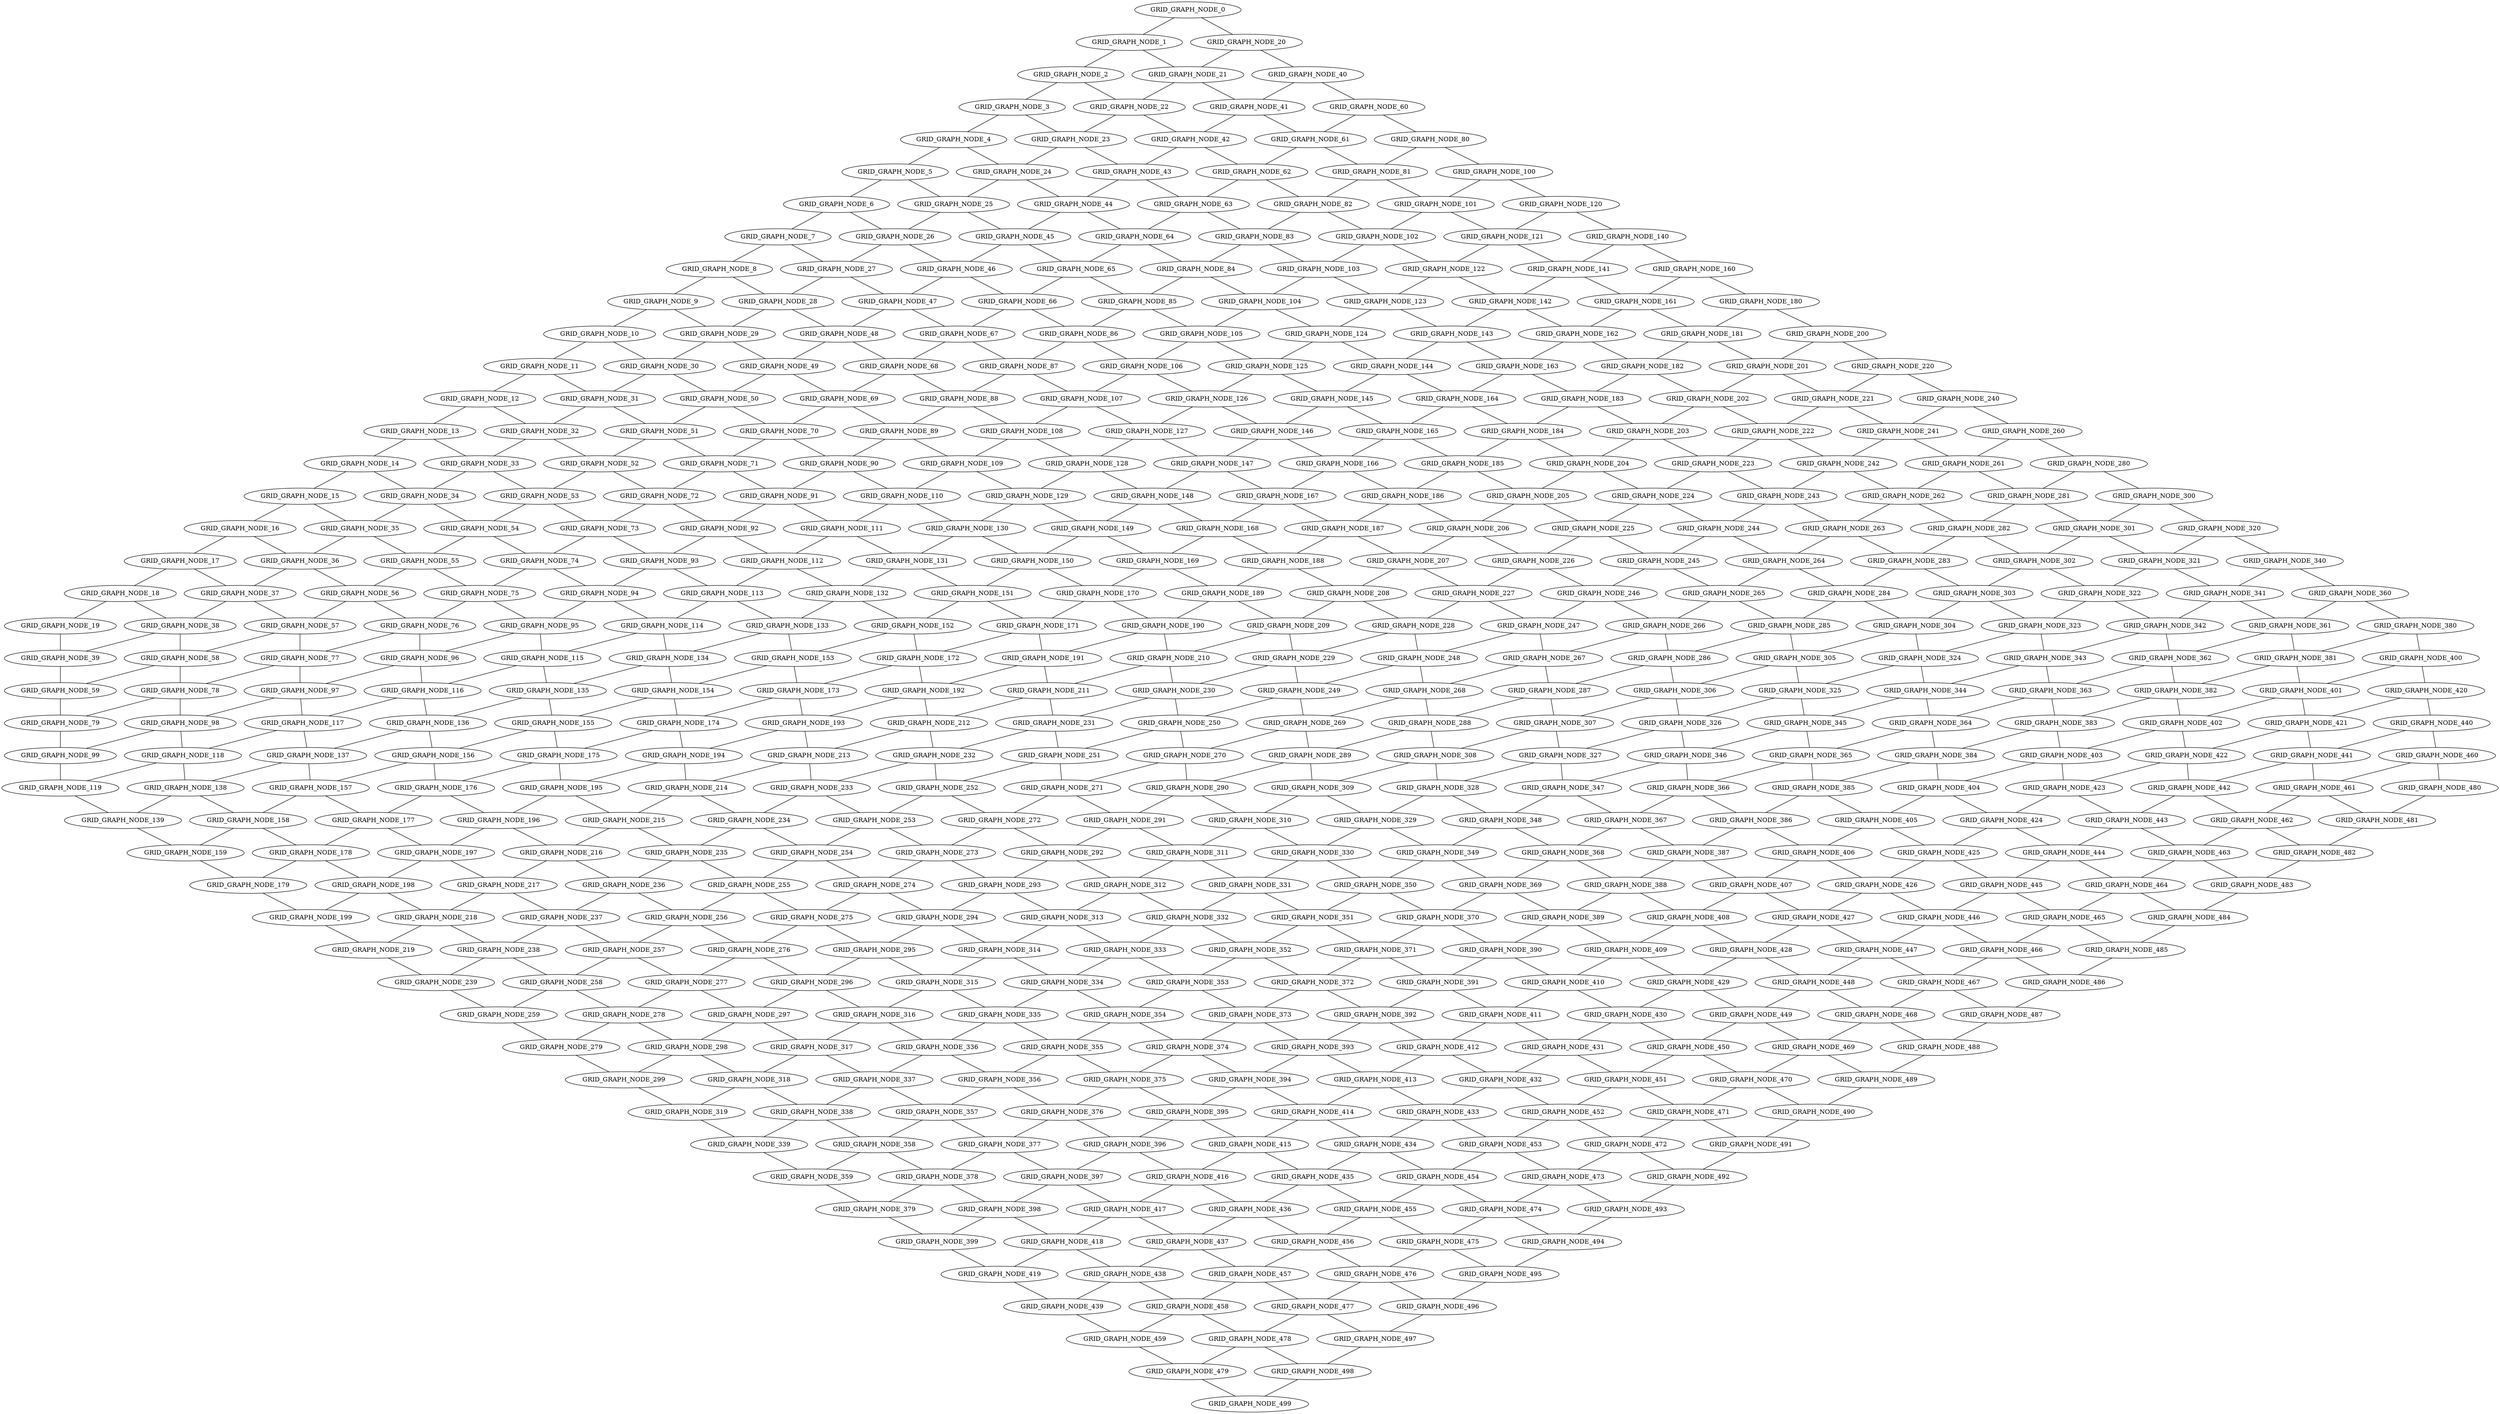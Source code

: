 graph GRID_GRAPH{
GRID_GRAPH_NODE_0 -- GRID_GRAPH_NODE_1;
GRID_GRAPH_NODE_0 -- GRID_GRAPH_NODE_20;
GRID_GRAPH_NODE_1 -- GRID_GRAPH_NODE_2;
GRID_GRAPH_NODE_1 -- GRID_GRAPH_NODE_21;
GRID_GRAPH_NODE_2 -- GRID_GRAPH_NODE_3;
GRID_GRAPH_NODE_2 -- GRID_GRAPH_NODE_22;
GRID_GRAPH_NODE_3 -- GRID_GRAPH_NODE_4;
GRID_GRAPH_NODE_3 -- GRID_GRAPH_NODE_23;
GRID_GRAPH_NODE_4 -- GRID_GRAPH_NODE_5;
GRID_GRAPH_NODE_4 -- GRID_GRAPH_NODE_24;
GRID_GRAPH_NODE_5 -- GRID_GRAPH_NODE_6;
GRID_GRAPH_NODE_5 -- GRID_GRAPH_NODE_25;
GRID_GRAPH_NODE_6 -- GRID_GRAPH_NODE_7;
GRID_GRAPH_NODE_6 -- GRID_GRAPH_NODE_26;
GRID_GRAPH_NODE_7 -- GRID_GRAPH_NODE_8;
GRID_GRAPH_NODE_7 -- GRID_GRAPH_NODE_27;
GRID_GRAPH_NODE_8 -- GRID_GRAPH_NODE_9;
GRID_GRAPH_NODE_8 -- GRID_GRAPH_NODE_28;
GRID_GRAPH_NODE_9 -- GRID_GRAPH_NODE_10;
GRID_GRAPH_NODE_9 -- GRID_GRAPH_NODE_29;
GRID_GRAPH_NODE_10 -- GRID_GRAPH_NODE_11;
GRID_GRAPH_NODE_10 -- GRID_GRAPH_NODE_30;
GRID_GRAPH_NODE_11 -- GRID_GRAPH_NODE_12;
GRID_GRAPH_NODE_11 -- GRID_GRAPH_NODE_31;
GRID_GRAPH_NODE_12 -- GRID_GRAPH_NODE_13;
GRID_GRAPH_NODE_12 -- GRID_GRAPH_NODE_32;
GRID_GRAPH_NODE_13 -- GRID_GRAPH_NODE_14;
GRID_GRAPH_NODE_13 -- GRID_GRAPH_NODE_33;
GRID_GRAPH_NODE_14 -- GRID_GRAPH_NODE_15;
GRID_GRAPH_NODE_14 -- GRID_GRAPH_NODE_34;
GRID_GRAPH_NODE_15 -- GRID_GRAPH_NODE_16;
GRID_GRAPH_NODE_15 -- GRID_GRAPH_NODE_35;
GRID_GRAPH_NODE_16 -- GRID_GRAPH_NODE_17;
GRID_GRAPH_NODE_16 -- GRID_GRAPH_NODE_36;
GRID_GRAPH_NODE_17 -- GRID_GRAPH_NODE_18;
GRID_GRAPH_NODE_17 -- GRID_GRAPH_NODE_37;
GRID_GRAPH_NODE_18 -- GRID_GRAPH_NODE_19;
GRID_GRAPH_NODE_18 -- GRID_GRAPH_NODE_38;
GRID_GRAPH_NODE_19 -- GRID_GRAPH_NODE_39;
GRID_GRAPH_NODE_20 -- GRID_GRAPH_NODE_21;
GRID_GRAPH_NODE_20 -- GRID_GRAPH_NODE_40;
GRID_GRAPH_NODE_21 -- GRID_GRAPH_NODE_22;
GRID_GRAPH_NODE_21 -- GRID_GRAPH_NODE_41;
GRID_GRAPH_NODE_22 -- GRID_GRAPH_NODE_23;
GRID_GRAPH_NODE_22 -- GRID_GRAPH_NODE_42;
GRID_GRAPH_NODE_23 -- GRID_GRAPH_NODE_24;
GRID_GRAPH_NODE_23 -- GRID_GRAPH_NODE_43;
GRID_GRAPH_NODE_24 -- GRID_GRAPH_NODE_25;
GRID_GRAPH_NODE_24 -- GRID_GRAPH_NODE_44;
GRID_GRAPH_NODE_25 -- GRID_GRAPH_NODE_26;
GRID_GRAPH_NODE_25 -- GRID_GRAPH_NODE_45;
GRID_GRAPH_NODE_26 -- GRID_GRAPH_NODE_27;
GRID_GRAPH_NODE_26 -- GRID_GRAPH_NODE_46;
GRID_GRAPH_NODE_27 -- GRID_GRAPH_NODE_28;
GRID_GRAPH_NODE_27 -- GRID_GRAPH_NODE_47;
GRID_GRAPH_NODE_28 -- GRID_GRAPH_NODE_29;
GRID_GRAPH_NODE_28 -- GRID_GRAPH_NODE_48;
GRID_GRAPH_NODE_29 -- GRID_GRAPH_NODE_30;
GRID_GRAPH_NODE_29 -- GRID_GRAPH_NODE_49;
GRID_GRAPH_NODE_30 -- GRID_GRAPH_NODE_31;
GRID_GRAPH_NODE_30 -- GRID_GRAPH_NODE_50;
GRID_GRAPH_NODE_31 -- GRID_GRAPH_NODE_32;
GRID_GRAPH_NODE_31 -- GRID_GRAPH_NODE_51;
GRID_GRAPH_NODE_32 -- GRID_GRAPH_NODE_33;
GRID_GRAPH_NODE_32 -- GRID_GRAPH_NODE_52;
GRID_GRAPH_NODE_33 -- GRID_GRAPH_NODE_34;
GRID_GRAPH_NODE_33 -- GRID_GRAPH_NODE_53;
GRID_GRAPH_NODE_34 -- GRID_GRAPH_NODE_35;
GRID_GRAPH_NODE_34 -- GRID_GRAPH_NODE_54;
GRID_GRAPH_NODE_35 -- GRID_GRAPH_NODE_36;
GRID_GRAPH_NODE_35 -- GRID_GRAPH_NODE_55;
GRID_GRAPH_NODE_36 -- GRID_GRAPH_NODE_37;
GRID_GRAPH_NODE_36 -- GRID_GRAPH_NODE_56;
GRID_GRAPH_NODE_37 -- GRID_GRAPH_NODE_38;
GRID_GRAPH_NODE_37 -- GRID_GRAPH_NODE_57;
GRID_GRAPH_NODE_38 -- GRID_GRAPH_NODE_39;
GRID_GRAPH_NODE_38 -- GRID_GRAPH_NODE_58;
GRID_GRAPH_NODE_39 -- GRID_GRAPH_NODE_59;
GRID_GRAPH_NODE_40 -- GRID_GRAPH_NODE_41;
GRID_GRAPH_NODE_40 -- GRID_GRAPH_NODE_60;
GRID_GRAPH_NODE_41 -- GRID_GRAPH_NODE_42;
GRID_GRAPH_NODE_41 -- GRID_GRAPH_NODE_61;
GRID_GRAPH_NODE_42 -- GRID_GRAPH_NODE_43;
GRID_GRAPH_NODE_42 -- GRID_GRAPH_NODE_62;
GRID_GRAPH_NODE_43 -- GRID_GRAPH_NODE_44;
GRID_GRAPH_NODE_43 -- GRID_GRAPH_NODE_63;
GRID_GRAPH_NODE_44 -- GRID_GRAPH_NODE_45;
GRID_GRAPH_NODE_44 -- GRID_GRAPH_NODE_64;
GRID_GRAPH_NODE_45 -- GRID_GRAPH_NODE_46;
GRID_GRAPH_NODE_45 -- GRID_GRAPH_NODE_65;
GRID_GRAPH_NODE_46 -- GRID_GRAPH_NODE_47;
GRID_GRAPH_NODE_46 -- GRID_GRAPH_NODE_66;
GRID_GRAPH_NODE_47 -- GRID_GRAPH_NODE_48;
GRID_GRAPH_NODE_47 -- GRID_GRAPH_NODE_67;
GRID_GRAPH_NODE_48 -- GRID_GRAPH_NODE_49;
GRID_GRAPH_NODE_48 -- GRID_GRAPH_NODE_68;
GRID_GRAPH_NODE_49 -- GRID_GRAPH_NODE_50;
GRID_GRAPH_NODE_49 -- GRID_GRAPH_NODE_69;
GRID_GRAPH_NODE_50 -- GRID_GRAPH_NODE_51;
GRID_GRAPH_NODE_50 -- GRID_GRAPH_NODE_70;
GRID_GRAPH_NODE_51 -- GRID_GRAPH_NODE_52;
GRID_GRAPH_NODE_51 -- GRID_GRAPH_NODE_71;
GRID_GRAPH_NODE_52 -- GRID_GRAPH_NODE_53;
GRID_GRAPH_NODE_52 -- GRID_GRAPH_NODE_72;
GRID_GRAPH_NODE_53 -- GRID_GRAPH_NODE_54;
GRID_GRAPH_NODE_53 -- GRID_GRAPH_NODE_73;
GRID_GRAPH_NODE_54 -- GRID_GRAPH_NODE_55;
GRID_GRAPH_NODE_54 -- GRID_GRAPH_NODE_74;
GRID_GRAPH_NODE_55 -- GRID_GRAPH_NODE_56;
GRID_GRAPH_NODE_55 -- GRID_GRAPH_NODE_75;
GRID_GRAPH_NODE_56 -- GRID_GRAPH_NODE_57;
GRID_GRAPH_NODE_56 -- GRID_GRAPH_NODE_76;
GRID_GRAPH_NODE_57 -- GRID_GRAPH_NODE_58;
GRID_GRAPH_NODE_57 -- GRID_GRAPH_NODE_77;
GRID_GRAPH_NODE_58 -- GRID_GRAPH_NODE_59;
GRID_GRAPH_NODE_58 -- GRID_GRAPH_NODE_78;
GRID_GRAPH_NODE_59 -- GRID_GRAPH_NODE_79;
GRID_GRAPH_NODE_60 -- GRID_GRAPH_NODE_61;
GRID_GRAPH_NODE_60 -- GRID_GRAPH_NODE_80;
GRID_GRAPH_NODE_61 -- GRID_GRAPH_NODE_62;
GRID_GRAPH_NODE_61 -- GRID_GRAPH_NODE_81;
GRID_GRAPH_NODE_62 -- GRID_GRAPH_NODE_63;
GRID_GRAPH_NODE_62 -- GRID_GRAPH_NODE_82;
GRID_GRAPH_NODE_63 -- GRID_GRAPH_NODE_64;
GRID_GRAPH_NODE_63 -- GRID_GRAPH_NODE_83;
GRID_GRAPH_NODE_64 -- GRID_GRAPH_NODE_65;
GRID_GRAPH_NODE_64 -- GRID_GRAPH_NODE_84;
GRID_GRAPH_NODE_65 -- GRID_GRAPH_NODE_66;
GRID_GRAPH_NODE_65 -- GRID_GRAPH_NODE_85;
GRID_GRAPH_NODE_66 -- GRID_GRAPH_NODE_67;
GRID_GRAPH_NODE_66 -- GRID_GRAPH_NODE_86;
GRID_GRAPH_NODE_67 -- GRID_GRAPH_NODE_68;
GRID_GRAPH_NODE_67 -- GRID_GRAPH_NODE_87;
GRID_GRAPH_NODE_68 -- GRID_GRAPH_NODE_69;
GRID_GRAPH_NODE_68 -- GRID_GRAPH_NODE_88;
GRID_GRAPH_NODE_69 -- GRID_GRAPH_NODE_70;
GRID_GRAPH_NODE_69 -- GRID_GRAPH_NODE_89;
GRID_GRAPH_NODE_70 -- GRID_GRAPH_NODE_71;
GRID_GRAPH_NODE_70 -- GRID_GRAPH_NODE_90;
GRID_GRAPH_NODE_71 -- GRID_GRAPH_NODE_72;
GRID_GRAPH_NODE_71 -- GRID_GRAPH_NODE_91;
GRID_GRAPH_NODE_72 -- GRID_GRAPH_NODE_73;
GRID_GRAPH_NODE_72 -- GRID_GRAPH_NODE_92;
GRID_GRAPH_NODE_73 -- GRID_GRAPH_NODE_74;
GRID_GRAPH_NODE_73 -- GRID_GRAPH_NODE_93;
GRID_GRAPH_NODE_74 -- GRID_GRAPH_NODE_75;
GRID_GRAPH_NODE_74 -- GRID_GRAPH_NODE_94;
GRID_GRAPH_NODE_75 -- GRID_GRAPH_NODE_76;
GRID_GRAPH_NODE_75 -- GRID_GRAPH_NODE_95;
GRID_GRAPH_NODE_76 -- GRID_GRAPH_NODE_77;
GRID_GRAPH_NODE_76 -- GRID_GRAPH_NODE_96;
GRID_GRAPH_NODE_77 -- GRID_GRAPH_NODE_78;
GRID_GRAPH_NODE_77 -- GRID_GRAPH_NODE_97;
GRID_GRAPH_NODE_78 -- GRID_GRAPH_NODE_79;
GRID_GRAPH_NODE_78 -- GRID_GRAPH_NODE_98;
GRID_GRAPH_NODE_79 -- GRID_GRAPH_NODE_99;
GRID_GRAPH_NODE_80 -- GRID_GRAPH_NODE_81;
GRID_GRAPH_NODE_80 -- GRID_GRAPH_NODE_100;
GRID_GRAPH_NODE_81 -- GRID_GRAPH_NODE_82;
GRID_GRAPH_NODE_81 -- GRID_GRAPH_NODE_101;
GRID_GRAPH_NODE_82 -- GRID_GRAPH_NODE_83;
GRID_GRAPH_NODE_82 -- GRID_GRAPH_NODE_102;
GRID_GRAPH_NODE_83 -- GRID_GRAPH_NODE_84;
GRID_GRAPH_NODE_83 -- GRID_GRAPH_NODE_103;
GRID_GRAPH_NODE_84 -- GRID_GRAPH_NODE_85;
GRID_GRAPH_NODE_84 -- GRID_GRAPH_NODE_104;
GRID_GRAPH_NODE_85 -- GRID_GRAPH_NODE_86;
GRID_GRAPH_NODE_85 -- GRID_GRAPH_NODE_105;
GRID_GRAPH_NODE_86 -- GRID_GRAPH_NODE_87;
GRID_GRAPH_NODE_86 -- GRID_GRAPH_NODE_106;
GRID_GRAPH_NODE_87 -- GRID_GRAPH_NODE_88;
GRID_GRAPH_NODE_87 -- GRID_GRAPH_NODE_107;
GRID_GRAPH_NODE_88 -- GRID_GRAPH_NODE_89;
GRID_GRAPH_NODE_88 -- GRID_GRAPH_NODE_108;
GRID_GRAPH_NODE_89 -- GRID_GRAPH_NODE_90;
GRID_GRAPH_NODE_89 -- GRID_GRAPH_NODE_109;
GRID_GRAPH_NODE_90 -- GRID_GRAPH_NODE_91;
GRID_GRAPH_NODE_90 -- GRID_GRAPH_NODE_110;
GRID_GRAPH_NODE_91 -- GRID_GRAPH_NODE_92;
GRID_GRAPH_NODE_91 -- GRID_GRAPH_NODE_111;
GRID_GRAPH_NODE_92 -- GRID_GRAPH_NODE_93;
GRID_GRAPH_NODE_92 -- GRID_GRAPH_NODE_112;
GRID_GRAPH_NODE_93 -- GRID_GRAPH_NODE_94;
GRID_GRAPH_NODE_93 -- GRID_GRAPH_NODE_113;
GRID_GRAPH_NODE_94 -- GRID_GRAPH_NODE_95;
GRID_GRAPH_NODE_94 -- GRID_GRAPH_NODE_114;
GRID_GRAPH_NODE_95 -- GRID_GRAPH_NODE_96;
GRID_GRAPH_NODE_95 -- GRID_GRAPH_NODE_115;
GRID_GRAPH_NODE_96 -- GRID_GRAPH_NODE_97;
GRID_GRAPH_NODE_96 -- GRID_GRAPH_NODE_116;
GRID_GRAPH_NODE_97 -- GRID_GRAPH_NODE_98;
GRID_GRAPH_NODE_97 -- GRID_GRAPH_NODE_117;
GRID_GRAPH_NODE_98 -- GRID_GRAPH_NODE_99;
GRID_GRAPH_NODE_98 -- GRID_GRAPH_NODE_118;
GRID_GRAPH_NODE_99 -- GRID_GRAPH_NODE_119;
GRID_GRAPH_NODE_100 -- GRID_GRAPH_NODE_101;
GRID_GRAPH_NODE_100 -- GRID_GRAPH_NODE_120;
GRID_GRAPH_NODE_101 -- GRID_GRAPH_NODE_102;
GRID_GRAPH_NODE_101 -- GRID_GRAPH_NODE_121;
GRID_GRAPH_NODE_102 -- GRID_GRAPH_NODE_103;
GRID_GRAPH_NODE_102 -- GRID_GRAPH_NODE_122;
GRID_GRAPH_NODE_103 -- GRID_GRAPH_NODE_104;
GRID_GRAPH_NODE_103 -- GRID_GRAPH_NODE_123;
GRID_GRAPH_NODE_104 -- GRID_GRAPH_NODE_105;
GRID_GRAPH_NODE_104 -- GRID_GRAPH_NODE_124;
GRID_GRAPH_NODE_105 -- GRID_GRAPH_NODE_106;
GRID_GRAPH_NODE_105 -- GRID_GRAPH_NODE_125;
GRID_GRAPH_NODE_106 -- GRID_GRAPH_NODE_107;
GRID_GRAPH_NODE_106 -- GRID_GRAPH_NODE_126;
GRID_GRAPH_NODE_107 -- GRID_GRAPH_NODE_108;
GRID_GRAPH_NODE_107 -- GRID_GRAPH_NODE_127;
GRID_GRAPH_NODE_108 -- GRID_GRAPH_NODE_109;
GRID_GRAPH_NODE_108 -- GRID_GRAPH_NODE_128;
GRID_GRAPH_NODE_109 -- GRID_GRAPH_NODE_110;
GRID_GRAPH_NODE_109 -- GRID_GRAPH_NODE_129;
GRID_GRAPH_NODE_110 -- GRID_GRAPH_NODE_111;
GRID_GRAPH_NODE_110 -- GRID_GRAPH_NODE_130;
GRID_GRAPH_NODE_111 -- GRID_GRAPH_NODE_112;
GRID_GRAPH_NODE_111 -- GRID_GRAPH_NODE_131;
GRID_GRAPH_NODE_112 -- GRID_GRAPH_NODE_113;
GRID_GRAPH_NODE_112 -- GRID_GRAPH_NODE_132;
GRID_GRAPH_NODE_113 -- GRID_GRAPH_NODE_114;
GRID_GRAPH_NODE_113 -- GRID_GRAPH_NODE_133;
GRID_GRAPH_NODE_114 -- GRID_GRAPH_NODE_115;
GRID_GRAPH_NODE_114 -- GRID_GRAPH_NODE_134;
GRID_GRAPH_NODE_115 -- GRID_GRAPH_NODE_116;
GRID_GRAPH_NODE_115 -- GRID_GRAPH_NODE_135;
GRID_GRAPH_NODE_116 -- GRID_GRAPH_NODE_117;
GRID_GRAPH_NODE_116 -- GRID_GRAPH_NODE_136;
GRID_GRAPH_NODE_117 -- GRID_GRAPH_NODE_118;
GRID_GRAPH_NODE_117 -- GRID_GRAPH_NODE_137;
GRID_GRAPH_NODE_118 -- GRID_GRAPH_NODE_119;
GRID_GRAPH_NODE_118 -- GRID_GRAPH_NODE_138;
GRID_GRAPH_NODE_119 -- GRID_GRAPH_NODE_139;
GRID_GRAPH_NODE_120 -- GRID_GRAPH_NODE_121;
GRID_GRAPH_NODE_120 -- GRID_GRAPH_NODE_140;
GRID_GRAPH_NODE_121 -- GRID_GRAPH_NODE_122;
GRID_GRAPH_NODE_121 -- GRID_GRAPH_NODE_141;
GRID_GRAPH_NODE_122 -- GRID_GRAPH_NODE_123;
GRID_GRAPH_NODE_122 -- GRID_GRAPH_NODE_142;
GRID_GRAPH_NODE_123 -- GRID_GRAPH_NODE_124;
GRID_GRAPH_NODE_123 -- GRID_GRAPH_NODE_143;
GRID_GRAPH_NODE_124 -- GRID_GRAPH_NODE_125;
GRID_GRAPH_NODE_124 -- GRID_GRAPH_NODE_144;
GRID_GRAPH_NODE_125 -- GRID_GRAPH_NODE_126;
GRID_GRAPH_NODE_125 -- GRID_GRAPH_NODE_145;
GRID_GRAPH_NODE_126 -- GRID_GRAPH_NODE_127;
GRID_GRAPH_NODE_126 -- GRID_GRAPH_NODE_146;
GRID_GRAPH_NODE_127 -- GRID_GRAPH_NODE_128;
GRID_GRAPH_NODE_127 -- GRID_GRAPH_NODE_147;
GRID_GRAPH_NODE_128 -- GRID_GRAPH_NODE_129;
GRID_GRAPH_NODE_128 -- GRID_GRAPH_NODE_148;
GRID_GRAPH_NODE_129 -- GRID_GRAPH_NODE_130;
GRID_GRAPH_NODE_129 -- GRID_GRAPH_NODE_149;
GRID_GRAPH_NODE_130 -- GRID_GRAPH_NODE_131;
GRID_GRAPH_NODE_130 -- GRID_GRAPH_NODE_150;
GRID_GRAPH_NODE_131 -- GRID_GRAPH_NODE_132;
GRID_GRAPH_NODE_131 -- GRID_GRAPH_NODE_151;
GRID_GRAPH_NODE_132 -- GRID_GRAPH_NODE_133;
GRID_GRAPH_NODE_132 -- GRID_GRAPH_NODE_152;
GRID_GRAPH_NODE_133 -- GRID_GRAPH_NODE_134;
GRID_GRAPH_NODE_133 -- GRID_GRAPH_NODE_153;
GRID_GRAPH_NODE_134 -- GRID_GRAPH_NODE_135;
GRID_GRAPH_NODE_134 -- GRID_GRAPH_NODE_154;
GRID_GRAPH_NODE_135 -- GRID_GRAPH_NODE_136;
GRID_GRAPH_NODE_135 -- GRID_GRAPH_NODE_155;
GRID_GRAPH_NODE_136 -- GRID_GRAPH_NODE_137;
GRID_GRAPH_NODE_136 -- GRID_GRAPH_NODE_156;
GRID_GRAPH_NODE_137 -- GRID_GRAPH_NODE_138;
GRID_GRAPH_NODE_137 -- GRID_GRAPH_NODE_157;
GRID_GRAPH_NODE_138 -- GRID_GRAPH_NODE_139;
GRID_GRAPH_NODE_138 -- GRID_GRAPH_NODE_158;
GRID_GRAPH_NODE_139 -- GRID_GRAPH_NODE_159;
GRID_GRAPH_NODE_140 -- GRID_GRAPH_NODE_141;
GRID_GRAPH_NODE_140 -- GRID_GRAPH_NODE_160;
GRID_GRAPH_NODE_141 -- GRID_GRAPH_NODE_142;
GRID_GRAPH_NODE_141 -- GRID_GRAPH_NODE_161;
GRID_GRAPH_NODE_142 -- GRID_GRAPH_NODE_143;
GRID_GRAPH_NODE_142 -- GRID_GRAPH_NODE_162;
GRID_GRAPH_NODE_143 -- GRID_GRAPH_NODE_144;
GRID_GRAPH_NODE_143 -- GRID_GRAPH_NODE_163;
GRID_GRAPH_NODE_144 -- GRID_GRAPH_NODE_145;
GRID_GRAPH_NODE_144 -- GRID_GRAPH_NODE_164;
GRID_GRAPH_NODE_145 -- GRID_GRAPH_NODE_146;
GRID_GRAPH_NODE_145 -- GRID_GRAPH_NODE_165;
GRID_GRAPH_NODE_146 -- GRID_GRAPH_NODE_147;
GRID_GRAPH_NODE_146 -- GRID_GRAPH_NODE_166;
GRID_GRAPH_NODE_147 -- GRID_GRAPH_NODE_148;
GRID_GRAPH_NODE_147 -- GRID_GRAPH_NODE_167;
GRID_GRAPH_NODE_148 -- GRID_GRAPH_NODE_149;
GRID_GRAPH_NODE_148 -- GRID_GRAPH_NODE_168;
GRID_GRAPH_NODE_149 -- GRID_GRAPH_NODE_150;
GRID_GRAPH_NODE_149 -- GRID_GRAPH_NODE_169;
GRID_GRAPH_NODE_150 -- GRID_GRAPH_NODE_151;
GRID_GRAPH_NODE_150 -- GRID_GRAPH_NODE_170;
GRID_GRAPH_NODE_151 -- GRID_GRAPH_NODE_152;
GRID_GRAPH_NODE_151 -- GRID_GRAPH_NODE_171;
GRID_GRAPH_NODE_152 -- GRID_GRAPH_NODE_153;
GRID_GRAPH_NODE_152 -- GRID_GRAPH_NODE_172;
GRID_GRAPH_NODE_153 -- GRID_GRAPH_NODE_154;
GRID_GRAPH_NODE_153 -- GRID_GRAPH_NODE_173;
GRID_GRAPH_NODE_154 -- GRID_GRAPH_NODE_155;
GRID_GRAPH_NODE_154 -- GRID_GRAPH_NODE_174;
GRID_GRAPH_NODE_155 -- GRID_GRAPH_NODE_156;
GRID_GRAPH_NODE_155 -- GRID_GRAPH_NODE_175;
GRID_GRAPH_NODE_156 -- GRID_GRAPH_NODE_157;
GRID_GRAPH_NODE_156 -- GRID_GRAPH_NODE_176;
GRID_GRAPH_NODE_157 -- GRID_GRAPH_NODE_158;
GRID_GRAPH_NODE_157 -- GRID_GRAPH_NODE_177;
GRID_GRAPH_NODE_158 -- GRID_GRAPH_NODE_159;
GRID_GRAPH_NODE_158 -- GRID_GRAPH_NODE_178;
GRID_GRAPH_NODE_159 -- GRID_GRAPH_NODE_179;
GRID_GRAPH_NODE_160 -- GRID_GRAPH_NODE_161;
GRID_GRAPH_NODE_160 -- GRID_GRAPH_NODE_180;
GRID_GRAPH_NODE_161 -- GRID_GRAPH_NODE_162;
GRID_GRAPH_NODE_161 -- GRID_GRAPH_NODE_181;
GRID_GRAPH_NODE_162 -- GRID_GRAPH_NODE_163;
GRID_GRAPH_NODE_162 -- GRID_GRAPH_NODE_182;
GRID_GRAPH_NODE_163 -- GRID_GRAPH_NODE_164;
GRID_GRAPH_NODE_163 -- GRID_GRAPH_NODE_183;
GRID_GRAPH_NODE_164 -- GRID_GRAPH_NODE_165;
GRID_GRAPH_NODE_164 -- GRID_GRAPH_NODE_184;
GRID_GRAPH_NODE_165 -- GRID_GRAPH_NODE_166;
GRID_GRAPH_NODE_165 -- GRID_GRAPH_NODE_185;
GRID_GRAPH_NODE_166 -- GRID_GRAPH_NODE_167;
GRID_GRAPH_NODE_166 -- GRID_GRAPH_NODE_186;
GRID_GRAPH_NODE_167 -- GRID_GRAPH_NODE_168;
GRID_GRAPH_NODE_167 -- GRID_GRAPH_NODE_187;
GRID_GRAPH_NODE_168 -- GRID_GRAPH_NODE_169;
GRID_GRAPH_NODE_168 -- GRID_GRAPH_NODE_188;
GRID_GRAPH_NODE_169 -- GRID_GRAPH_NODE_170;
GRID_GRAPH_NODE_169 -- GRID_GRAPH_NODE_189;
GRID_GRAPH_NODE_170 -- GRID_GRAPH_NODE_171;
GRID_GRAPH_NODE_170 -- GRID_GRAPH_NODE_190;
GRID_GRAPH_NODE_171 -- GRID_GRAPH_NODE_172;
GRID_GRAPH_NODE_171 -- GRID_GRAPH_NODE_191;
GRID_GRAPH_NODE_172 -- GRID_GRAPH_NODE_173;
GRID_GRAPH_NODE_172 -- GRID_GRAPH_NODE_192;
GRID_GRAPH_NODE_173 -- GRID_GRAPH_NODE_174;
GRID_GRAPH_NODE_173 -- GRID_GRAPH_NODE_193;
GRID_GRAPH_NODE_174 -- GRID_GRAPH_NODE_175;
GRID_GRAPH_NODE_174 -- GRID_GRAPH_NODE_194;
GRID_GRAPH_NODE_175 -- GRID_GRAPH_NODE_176;
GRID_GRAPH_NODE_175 -- GRID_GRAPH_NODE_195;
GRID_GRAPH_NODE_176 -- GRID_GRAPH_NODE_177;
GRID_GRAPH_NODE_176 -- GRID_GRAPH_NODE_196;
GRID_GRAPH_NODE_177 -- GRID_GRAPH_NODE_178;
GRID_GRAPH_NODE_177 -- GRID_GRAPH_NODE_197;
GRID_GRAPH_NODE_178 -- GRID_GRAPH_NODE_179;
GRID_GRAPH_NODE_178 -- GRID_GRAPH_NODE_198;
GRID_GRAPH_NODE_179 -- GRID_GRAPH_NODE_199;
GRID_GRAPH_NODE_180 -- GRID_GRAPH_NODE_181;
GRID_GRAPH_NODE_180 -- GRID_GRAPH_NODE_200;
GRID_GRAPH_NODE_181 -- GRID_GRAPH_NODE_182;
GRID_GRAPH_NODE_181 -- GRID_GRAPH_NODE_201;
GRID_GRAPH_NODE_182 -- GRID_GRAPH_NODE_183;
GRID_GRAPH_NODE_182 -- GRID_GRAPH_NODE_202;
GRID_GRAPH_NODE_183 -- GRID_GRAPH_NODE_184;
GRID_GRAPH_NODE_183 -- GRID_GRAPH_NODE_203;
GRID_GRAPH_NODE_184 -- GRID_GRAPH_NODE_185;
GRID_GRAPH_NODE_184 -- GRID_GRAPH_NODE_204;
GRID_GRAPH_NODE_185 -- GRID_GRAPH_NODE_186;
GRID_GRAPH_NODE_185 -- GRID_GRAPH_NODE_205;
GRID_GRAPH_NODE_186 -- GRID_GRAPH_NODE_187;
GRID_GRAPH_NODE_186 -- GRID_GRAPH_NODE_206;
GRID_GRAPH_NODE_187 -- GRID_GRAPH_NODE_188;
GRID_GRAPH_NODE_187 -- GRID_GRAPH_NODE_207;
GRID_GRAPH_NODE_188 -- GRID_GRAPH_NODE_189;
GRID_GRAPH_NODE_188 -- GRID_GRAPH_NODE_208;
GRID_GRAPH_NODE_189 -- GRID_GRAPH_NODE_190;
GRID_GRAPH_NODE_189 -- GRID_GRAPH_NODE_209;
GRID_GRAPH_NODE_190 -- GRID_GRAPH_NODE_191;
GRID_GRAPH_NODE_190 -- GRID_GRAPH_NODE_210;
GRID_GRAPH_NODE_191 -- GRID_GRAPH_NODE_192;
GRID_GRAPH_NODE_191 -- GRID_GRAPH_NODE_211;
GRID_GRAPH_NODE_192 -- GRID_GRAPH_NODE_193;
GRID_GRAPH_NODE_192 -- GRID_GRAPH_NODE_212;
GRID_GRAPH_NODE_193 -- GRID_GRAPH_NODE_194;
GRID_GRAPH_NODE_193 -- GRID_GRAPH_NODE_213;
GRID_GRAPH_NODE_194 -- GRID_GRAPH_NODE_195;
GRID_GRAPH_NODE_194 -- GRID_GRAPH_NODE_214;
GRID_GRAPH_NODE_195 -- GRID_GRAPH_NODE_196;
GRID_GRAPH_NODE_195 -- GRID_GRAPH_NODE_215;
GRID_GRAPH_NODE_196 -- GRID_GRAPH_NODE_197;
GRID_GRAPH_NODE_196 -- GRID_GRAPH_NODE_216;
GRID_GRAPH_NODE_197 -- GRID_GRAPH_NODE_198;
GRID_GRAPH_NODE_197 -- GRID_GRAPH_NODE_217;
GRID_GRAPH_NODE_198 -- GRID_GRAPH_NODE_199;
GRID_GRAPH_NODE_198 -- GRID_GRAPH_NODE_218;
GRID_GRAPH_NODE_199 -- GRID_GRAPH_NODE_219;
GRID_GRAPH_NODE_200 -- GRID_GRAPH_NODE_201;
GRID_GRAPH_NODE_200 -- GRID_GRAPH_NODE_220;
GRID_GRAPH_NODE_201 -- GRID_GRAPH_NODE_202;
GRID_GRAPH_NODE_201 -- GRID_GRAPH_NODE_221;
GRID_GRAPH_NODE_202 -- GRID_GRAPH_NODE_203;
GRID_GRAPH_NODE_202 -- GRID_GRAPH_NODE_222;
GRID_GRAPH_NODE_203 -- GRID_GRAPH_NODE_204;
GRID_GRAPH_NODE_203 -- GRID_GRAPH_NODE_223;
GRID_GRAPH_NODE_204 -- GRID_GRAPH_NODE_205;
GRID_GRAPH_NODE_204 -- GRID_GRAPH_NODE_224;
GRID_GRAPH_NODE_205 -- GRID_GRAPH_NODE_206;
GRID_GRAPH_NODE_205 -- GRID_GRAPH_NODE_225;
GRID_GRAPH_NODE_206 -- GRID_GRAPH_NODE_207;
GRID_GRAPH_NODE_206 -- GRID_GRAPH_NODE_226;
GRID_GRAPH_NODE_207 -- GRID_GRAPH_NODE_208;
GRID_GRAPH_NODE_207 -- GRID_GRAPH_NODE_227;
GRID_GRAPH_NODE_208 -- GRID_GRAPH_NODE_209;
GRID_GRAPH_NODE_208 -- GRID_GRAPH_NODE_228;
GRID_GRAPH_NODE_209 -- GRID_GRAPH_NODE_210;
GRID_GRAPH_NODE_209 -- GRID_GRAPH_NODE_229;
GRID_GRAPH_NODE_210 -- GRID_GRAPH_NODE_211;
GRID_GRAPH_NODE_210 -- GRID_GRAPH_NODE_230;
GRID_GRAPH_NODE_211 -- GRID_GRAPH_NODE_212;
GRID_GRAPH_NODE_211 -- GRID_GRAPH_NODE_231;
GRID_GRAPH_NODE_212 -- GRID_GRAPH_NODE_213;
GRID_GRAPH_NODE_212 -- GRID_GRAPH_NODE_232;
GRID_GRAPH_NODE_213 -- GRID_GRAPH_NODE_214;
GRID_GRAPH_NODE_213 -- GRID_GRAPH_NODE_233;
GRID_GRAPH_NODE_214 -- GRID_GRAPH_NODE_215;
GRID_GRAPH_NODE_214 -- GRID_GRAPH_NODE_234;
GRID_GRAPH_NODE_215 -- GRID_GRAPH_NODE_216;
GRID_GRAPH_NODE_215 -- GRID_GRAPH_NODE_235;
GRID_GRAPH_NODE_216 -- GRID_GRAPH_NODE_217;
GRID_GRAPH_NODE_216 -- GRID_GRAPH_NODE_236;
GRID_GRAPH_NODE_217 -- GRID_GRAPH_NODE_218;
GRID_GRAPH_NODE_217 -- GRID_GRAPH_NODE_237;
GRID_GRAPH_NODE_218 -- GRID_GRAPH_NODE_219;
GRID_GRAPH_NODE_218 -- GRID_GRAPH_NODE_238;
GRID_GRAPH_NODE_219 -- GRID_GRAPH_NODE_239;
GRID_GRAPH_NODE_220 -- GRID_GRAPH_NODE_221;
GRID_GRAPH_NODE_220 -- GRID_GRAPH_NODE_240;
GRID_GRAPH_NODE_221 -- GRID_GRAPH_NODE_222;
GRID_GRAPH_NODE_221 -- GRID_GRAPH_NODE_241;
GRID_GRAPH_NODE_222 -- GRID_GRAPH_NODE_223;
GRID_GRAPH_NODE_222 -- GRID_GRAPH_NODE_242;
GRID_GRAPH_NODE_223 -- GRID_GRAPH_NODE_224;
GRID_GRAPH_NODE_223 -- GRID_GRAPH_NODE_243;
GRID_GRAPH_NODE_224 -- GRID_GRAPH_NODE_225;
GRID_GRAPH_NODE_224 -- GRID_GRAPH_NODE_244;
GRID_GRAPH_NODE_225 -- GRID_GRAPH_NODE_226;
GRID_GRAPH_NODE_225 -- GRID_GRAPH_NODE_245;
GRID_GRAPH_NODE_226 -- GRID_GRAPH_NODE_227;
GRID_GRAPH_NODE_226 -- GRID_GRAPH_NODE_246;
GRID_GRAPH_NODE_227 -- GRID_GRAPH_NODE_228;
GRID_GRAPH_NODE_227 -- GRID_GRAPH_NODE_247;
GRID_GRAPH_NODE_228 -- GRID_GRAPH_NODE_229;
GRID_GRAPH_NODE_228 -- GRID_GRAPH_NODE_248;
GRID_GRAPH_NODE_229 -- GRID_GRAPH_NODE_230;
GRID_GRAPH_NODE_229 -- GRID_GRAPH_NODE_249;
GRID_GRAPH_NODE_230 -- GRID_GRAPH_NODE_231;
GRID_GRAPH_NODE_230 -- GRID_GRAPH_NODE_250;
GRID_GRAPH_NODE_231 -- GRID_GRAPH_NODE_232;
GRID_GRAPH_NODE_231 -- GRID_GRAPH_NODE_251;
GRID_GRAPH_NODE_232 -- GRID_GRAPH_NODE_233;
GRID_GRAPH_NODE_232 -- GRID_GRAPH_NODE_252;
GRID_GRAPH_NODE_233 -- GRID_GRAPH_NODE_234;
GRID_GRAPH_NODE_233 -- GRID_GRAPH_NODE_253;
GRID_GRAPH_NODE_234 -- GRID_GRAPH_NODE_235;
GRID_GRAPH_NODE_234 -- GRID_GRAPH_NODE_254;
GRID_GRAPH_NODE_235 -- GRID_GRAPH_NODE_236;
GRID_GRAPH_NODE_235 -- GRID_GRAPH_NODE_255;
GRID_GRAPH_NODE_236 -- GRID_GRAPH_NODE_237;
GRID_GRAPH_NODE_236 -- GRID_GRAPH_NODE_256;
GRID_GRAPH_NODE_237 -- GRID_GRAPH_NODE_238;
GRID_GRAPH_NODE_237 -- GRID_GRAPH_NODE_257;
GRID_GRAPH_NODE_238 -- GRID_GRAPH_NODE_239;
GRID_GRAPH_NODE_238 -- GRID_GRAPH_NODE_258;
GRID_GRAPH_NODE_239 -- GRID_GRAPH_NODE_259;
GRID_GRAPH_NODE_240 -- GRID_GRAPH_NODE_241;
GRID_GRAPH_NODE_240 -- GRID_GRAPH_NODE_260;
GRID_GRAPH_NODE_241 -- GRID_GRAPH_NODE_242;
GRID_GRAPH_NODE_241 -- GRID_GRAPH_NODE_261;
GRID_GRAPH_NODE_242 -- GRID_GRAPH_NODE_243;
GRID_GRAPH_NODE_242 -- GRID_GRAPH_NODE_262;
GRID_GRAPH_NODE_243 -- GRID_GRAPH_NODE_244;
GRID_GRAPH_NODE_243 -- GRID_GRAPH_NODE_263;
GRID_GRAPH_NODE_244 -- GRID_GRAPH_NODE_245;
GRID_GRAPH_NODE_244 -- GRID_GRAPH_NODE_264;
GRID_GRAPH_NODE_245 -- GRID_GRAPH_NODE_246;
GRID_GRAPH_NODE_245 -- GRID_GRAPH_NODE_265;
GRID_GRAPH_NODE_246 -- GRID_GRAPH_NODE_247;
GRID_GRAPH_NODE_246 -- GRID_GRAPH_NODE_266;
GRID_GRAPH_NODE_247 -- GRID_GRAPH_NODE_248;
GRID_GRAPH_NODE_247 -- GRID_GRAPH_NODE_267;
GRID_GRAPH_NODE_248 -- GRID_GRAPH_NODE_249;
GRID_GRAPH_NODE_248 -- GRID_GRAPH_NODE_268;
GRID_GRAPH_NODE_249 -- GRID_GRAPH_NODE_250;
GRID_GRAPH_NODE_249 -- GRID_GRAPH_NODE_269;
GRID_GRAPH_NODE_250 -- GRID_GRAPH_NODE_251;
GRID_GRAPH_NODE_250 -- GRID_GRAPH_NODE_270;
GRID_GRAPH_NODE_251 -- GRID_GRAPH_NODE_252;
GRID_GRAPH_NODE_251 -- GRID_GRAPH_NODE_271;
GRID_GRAPH_NODE_252 -- GRID_GRAPH_NODE_253;
GRID_GRAPH_NODE_252 -- GRID_GRAPH_NODE_272;
GRID_GRAPH_NODE_253 -- GRID_GRAPH_NODE_254;
GRID_GRAPH_NODE_253 -- GRID_GRAPH_NODE_273;
GRID_GRAPH_NODE_254 -- GRID_GRAPH_NODE_255;
GRID_GRAPH_NODE_254 -- GRID_GRAPH_NODE_274;
GRID_GRAPH_NODE_255 -- GRID_GRAPH_NODE_256;
GRID_GRAPH_NODE_255 -- GRID_GRAPH_NODE_275;
GRID_GRAPH_NODE_256 -- GRID_GRAPH_NODE_257;
GRID_GRAPH_NODE_256 -- GRID_GRAPH_NODE_276;
GRID_GRAPH_NODE_257 -- GRID_GRAPH_NODE_258;
GRID_GRAPH_NODE_257 -- GRID_GRAPH_NODE_277;
GRID_GRAPH_NODE_258 -- GRID_GRAPH_NODE_259;
GRID_GRAPH_NODE_258 -- GRID_GRAPH_NODE_278;
GRID_GRAPH_NODE_259 -- GRID_GRAPH_NODE_279;
GRID_GRAPH_NODE_260 -- GRID_GRAPH_NODE_261;
GRID_GRAPH_NODE_260 -- GRID_GRAPH_NODE_280;
GRID_GRAPH_NODE_261 -- GRID_GRAPH_NODE_262;
GRID_GRAPH_NODE_261 -- GRID_GRAPH_NODE_281;
GRID_GRAPH_NODE_262 -- GRID_GRAPH_NODE_263;
GRID_GRAPH_NODE_262 -- GRID_GRAPH_NODE_282;
GRID_GRAPH_NODE_263 -- GRID_GRAPH_NODE_264;
GRID_GRAPH_NODE_263 -- GRID_GRAPH_NODE_283;
GRID_GRAPH_NODE_264 -- GRID_GRAPH_NODE_265;
GRID_GRAPH_NODE_264 -- GRID_GRAPH_NODE_284;
GRID_GRAPH_NODE_265 -- GRID_GRAPH_NODE_266;
GRID_GRAPH_NODE_265 -- GRID_GRAPH_NODE_285;
GRID_GRAPH_NODE_266 -- GRID_GRAPH_NODE_267;
GRID_GRAPH_NODE_266 -- GRID_GRAPH_NODE_286;
GRID_GRAPH_NODE_267 -- GRID_GRAPH_NODE_268;
GRID_GRAPH_NODE_267 -- GRID_GRAPH_NODE_287;
GRID_GRAPH_NODE_268 -- GRID_GRAPH_NODE_269;
GRID_GRAPH_NODE_268 -- GRID_GRAPH_NODE_288;
GRID_GRAPH_NODE_269 -- GRID_GRAPH_NODE_270;
GRID_GRAPH_NODE_269 -- GRID_GRAPH_NODE_289;
GRID_GRAPH_NODE_270 -- GRID_GRAPH_NODE_271;
GRID_GRAPH_NODE_270 -- GRID_GRAPH_NODE_290;
GRID_GRAPH_NODE_271 -- GRID_GRAPH_NODE_272;
GRID_GRAPH_NODE_271 -- GRID_GRAPH_NODE_291;
GRID_GRAPH_NODE_272 -- GRID_GRAPH_NODE_273;
GRID_GRAPH_NODE_272 -- GRID_GRAPH_NODE_292;
GRID_GRAPH_NODE_273 -- GRID_GRAPH_NODE_274;
GRID_GRAPH_NODE_273 -- GRID_GRAPH_NODE_293;
GRID_GRAPH_NODE_274 -- GRID_GRAPH_NODE_275;
GRID_GRAPH_NODE_274 -- GRID_GRAPH_NODE_294;
GRID_GRAPH_NODE_275 -- GRID_GRAPH_NODE_276;
GRID_GRAPH_NODE_275 -- GRID_GRAPH_NODE_295;
GRID_GRAPH_NODE_276 -- GRID_GRAPH_NODE_277;
GRID_GRAPH_NODE_276 -- GRID_GRAPH_NODE_296;
GRID_GRAPH_NODE_277 -- GRID_GRAPH_NODE_278;
GRID_GRAPH_NODE_277 -- GRID_GRAPH_NODE_297;
GRID_GRAPH_NODE_278 -- GRID_GRAPH_NODE_279;
GRID_GRAPH_NODE_278 -- GRID_GRAPH_NODE_298;
GRID_GRAPH_NODE_279 -- GRID_GRAPH_NODE_299;
GRID_GRAPH_NODE_280 -- GRID_GRAPH_NODE_281;
GRID_GRAPH_NODE_280 -- GRID_GRAPH_NODE_300;
GRID_GRAPH_NODE_281 -- GRID_GRAPH_NODE_282;
GRID_GRAPH_NODE_281 -- GRID_GRAPH_NODE_301;
GRID_GRAPH_NODE_282 -- GRID_GRAPH_NODE_283;
GRID_GRAPH_NODE_282 -- GRID_GRAPH_NODE_302;
GRID_GRAPH_NODE_283 -- GRID_GRAPH_NODE_284;
GRID_GRAPH_NODE_283 -- GRID_GRAPH_NODE_303;
GRID_GRAPH_NODE_284 -- GRID_GRAPH_NODE_285;
GRID_GRAPH_NODE_284 -- GRID_GRAPH_NODE_304;
GRID_GRAPH_NODE_285 -- GRID_GRAPH_NODE_286;
GRID_GRAPH_NODE_285 -- GRID_GRAPH_NODE_305;
GRID_GRAPH_NODE_286 -- GRID_GRAPH_NODE_287;
GRID_GRAPH_NODE_286 -- GRID_GRAPH_NODE_306;
GRID_GRAPH_NODE_287 -- GRID_GRAPH_NODE_288;
GRID_GRAPH_NODE_287 -- GRID_GRAPH_NODE_307;
GRID_GRAPH_NODE_288 -- GRID_GRAPH_NODE_289;
GRID_GRAPH_NODE_288 -- GRID_GRAPH_NODE_308;
GRID_GRAPH_NODE_289 -- GRID_GRAPH_NODE_290;
GRID_GRAPH_NODE_289 -- GRID_GRAPH_NODE_309;
GRID_GRAPH_NODE_290 -- GRID_GRAPH_NODE_291;
GRID_GRAPH_NODE_290 -- GRID_GRAPH_NODE_310;
GRID_GRAPH_NODE_291 -- GRID_GRAPH_NODE_292;
GRID_GRAPH_NODE_291 -- GRID_GRAPH_NODE_311;
GRID_GRAPH_NODE_292 -- GRID_GRAPH_NODE_293;
GRID_GRAPH_NODE_292 -- GRID_GRAPH_NODE_312;
GRID_GRAPH_NODE_293 -- GRID_GRAPH_NODE_294;
GRID_GRAPH_NODE_293 -- GRID_GRAPH_NODE_313;
GRID_GRAPH_NODE_294 -- GRID_GRAPH_NODE_295;
GRID_GRAPH_NODE_294 -- GRID_GRAPH_NODE_314;
GRID_GRAPH_NODE_295 -- GRID_GRAPH_NODE_296;
GRID_GRAPH_NODE_295 -- GRID_GRAPH_NODE_315;
GRID_GRAPH_NODE_296 -- GRID_GRAPH_NODE_297;
GRID_GRAPH_NODE_296 -- GRID_GRAPH_NODE_316;
GRID_GRAPH_NODE_297 -- GRID_GRAPH_NODE_298;
GRID_GRAPH_NODE_297 -- GRID_GRAPH_NODE_317;
GRID_GRAPH_NODE_298 -- GRID_GRAPH_NODE_299;
GRID_GRAPH_NODE_298 -- GRID_GRAPH_NODE_318;
GRID_GRAPH_NODE_299 -- GRID_GRAPH_NODE_319;
GRID_GRAPH_NODE_300 -- GRID_GRAPH_NODE_301;
GRID_GRAPH_NODE_300 -- GRID_GRAPH_NODE_320;
GRID_GRAPH_NODE_301 -- GRID_GRAPH_NODE_302;
GRID_GRAPH_NODE_301 -- GRID_GRAPH_NODE_321;
GRID_GRAPH_NODE_302 -- GRID_GRAPH_NODE_303;
GRID_GRAPH_NODE_302 -- GRID_GRAPH_NODE_322;
GRID_GRAPH_NODE_303 -- GRID_GRAPH_NODE_304;
GRID_GRAPH_NODE_303 -- GRID_GRAPH_NODE_323;
GRID_GRAPH_NODE_304 -- GRID_GRAPH_NODE_305;
GRID_GRAPH_NODE_304 -- GRID_GRAPH_NODE_324;
GRID_GRAPH_NODE_305 -- GRID_GRAPH_NODE_306;
GRID_GRAPH_NODE_305 -- GRID_GRAPH_NODE_325;
GRID_GRAPH_NODE_306 -- GRID_GRAPH_NODE_307;
GRID_GRAPH_NODE_306 -- GRID_GRAPH_NODE_326;
GRID_GRAPH_NODE_307 -- GRID_GRAPH_NODE_308;
GRID_GRAPH_NODE_307 -- GRID_GRAPH_NODE_327;
GRID_GRAPH_NODE_308 -- GRID_GRAPH_NODE_309;
GRID_GRAPH_NODE_308 -- GRID_GRAPH_NODE_328;
GRID_GRAPH_NODE_309 -- GRID_GRAPH_NODE_310;
GRID_GRAPH_NODE_309 -- GRID_GRAPH_NODE_329;
GRID_GRAPH_NODE_310 -- GRID_GRAPH_NODE_311;
GRID_GRAPH_NODE_310 -- GRID_GRAPH_NODE_330;
GRID_GRAPH_NODE_311 -- GRID_GRAPH_NODE_312;
GRID_GRAPH_NODE_311 -- GRID_GRAPH_NODE_331;
GRID_GRAPH_NODE_312 -- GRID_GRAPH_NODE_313;
GRID_GRAPH_NODE_312 -- GRID_GRAPH_NODE_332;
GRID_GRAPH_NODE_313 -- GRID_GRAPH_NODE_314;
GRID_GRAPH_NODE_313 -- GRID_GRAPH_NODE_333;
GRID_GRAPH_NODE_314 -- GRID_GRAPH_NODE_315;
GRID_GRAPH_NODE_314 -- GRID_GRAPH_NODE_334;
GRID_GRAPH_NODE_315 -- GRID_GRAPH_NODE_316;
GRID_GRAPH_NODE_315 -- GRID_GRAPH_NODE_335;
GRID_GRAPH_NODE_316 -- GRID_GRAPH_NODE_317;
GRID_GRAPH_NODE_316 -- GRID_GRAPH_NODE_336;
GRID_GRAPH_NODE_317 -- GRID_GRAPH_NODE_318;
GRID_GRAPH_NODE_317 -- GRID_GRAPH_NODE_337;
GRID_GRAPH_NODE_318 -- GRID_GRAPH_NODE_319;
GRID_GRAPH_NODE_318 -- GRID_GRAPH_NODE_338;
GRID_GRAPH_NODE_319 -- GRID_GRAPH_NODE_339;
GRID_GRAPH_NODE_320 -- GRID_GRAPH_NODE_321;
GRID_GRAPH_NODE_320 -- GRID_GRAPH_NODE_340;
GRID_GRAPH_NODE_321 -- GRID_GRAPH_NODE_322;
GRID_GRAPH_NODE_321 -- GRID_GRAPH_NODE_341;
GRID_GRAPH_NODE_322 -- GRID_GRAPH_NODE_323;
GRID_GRAPH_NODE_322 -- GRID_GRAPH_NODE_342;
GRID_GRAPH_NODE_323 -- GRID_GRAPH_NODE_324;
GRID_GRAPH_NODE_323 -- GRID_GRAPH_NODE_343;
GRID_GRAPH_NODE_324 -- GRID_GRAPH_NODE_325;
GRID_GRAPH_NODE_324 -- GRID_GRAPH_NODE_344;
GRID_GRAPH_NODE_325 -- GRID_GRAPH_NODE_326;
GRID_GRAPH_NODE_325 -- GRID_GRAPH_NODE_345;
GRID_GRAPH_NODE_326 -- GRID_GRAPH_NODE_327;
GRID_GRAPH_NODE_326 -- GRID_GRAPH_NODE_346;
GRID_GRAPH_NODE_327 -- GRID_GRAPH_NODE_328;
GRID_GRAPH_NODE_327 -- GRID_GRAPH_NODE_347;
GRID_GRAPH_NODE_328 -- GRID_GRAPH_NODE_329;
GRID_GRAPH_NODE_328 -- GRID_GRAPH_NODE_348;
GRID_GRAPH_NODE_329 -- GRID_GRAPH_NODE_330;
GRID_GRAPH_NODE_329 -- GRID_GRAPH_NODE_349;
GRID_GRAPH_NODE_330 -- GRID_GRAPH_NODE_331;
GRID_GRAPH_NODE_330 -- GRID_GRAPH_NODE_350;
GRID_GRAPH_NODE_331 -- GRID_GRAPH_NODE_332;
GRID_GRAPH_NODE_331 -- GRID_GRAPH_NODE_351;
GRID_GRAPH_NODE_332 -- GRID_GRAPH_NODE_333;
GRID_GRAPH_NODE_332 -- GRID_GRAPH_NODE_352;
GRID_GRAPH_NODE_333 -- GRID_GRAPH_NODE_334;
GRID_GRAPH_NODE_333 -- GRID_GRAPH_NODE_353;
GRID_GRAPH_NODE_334 -- GRID_GRAPH_NODE_335;
GRID_GRAPH_NODE_334 -- GRID_GRAPH_NODE_354;
GRID_GRAPH_NODE_335 -- GRID_GRAPH_NODE_336;
GRID_GRAPH_NODE_335 -- GRID_GRAPH_NODE_355;
GRID_GRAPH_NODE_336 -- GRID_GRAPH_NODE_337;
GRID_GRAPH_NODE_336 -- GRID_GRAPH_NODE_356;
GRID_GRAPH_NODE_337 -- GRID_GRAPH_NODE_338;
GRID_GRAPH_NODE_337 -- GRID_GRAPH_NODE_357;
GRID_GRAPH_NODE_338 -- GRID_GRAPH_NODE_339;
GRID_GRAPH_NODE_338 -- GRID_GRAPH_NODE_358;
GRID_GRAPH_NODE_339 -- GRID_GRAPH_NODE_359;
GRID_GRAPH_NODE_340 -- GRID_GRAPH_NODE_341;
GRID_GRAPH_NODE_340 -- GRID_GRAPH_NODE_360;
GRID_GRAPH_NODE_341 -- GRID_GRAPH_NODE_342;
GRID_GRAPH_NODE_341 -- GRID_GRAPH_NODE_361;
GRID_GRAPH_NODE_342 -- GRID_GRAPH_NODE_343;
GRID_GRAPH_NODE_342 -- GRID_GRAPH_NODE_362;
GRID_GRAPH_NODE_343 -- GRID_GRAPH_NODE_344;
GRID_GRAPH_NODE_343 -- GRID_GRAPH_NODE_363;
GRID_GRAPH_NODE_344 -- GRID_GRAPH_NODE_345;
GRID_GRAPH_NODE_344 -- GRID_GRAPH_NODE_364;
GRID_GRAPH_NODE_345 -- GRID_GRAPH_NODE_346;
GRID_GRAPH_NODE_345 -- GRID_GRAPH_NODE_365;
GRID_GRAPH_NODE_346 -- GRID_GRAPH_NODE_347;
GRID_GRAPH_NODE_346 -- GRID_GRAPH_NODE_366;
GRID_GRAPH_NODE_347 -- GRID_GRAPH_NODE_348;
GRID_GRAPH_NODE_347 -- GRID_GRAPH_NODE_367;
GRID_GRAPH_NODE_348 -- GRID_GRAPH_NODE_349;
GRID_GRAPH_NODE_348 -- GRID_GRAPH_NODE_368;
GRID_GRAPH_NODE_349 -- GRID_GRAPH_NODE_350;
GRID_GRAPH_NODE_349 -- GRID_GRAPH_NODE_369;
GRID_GRAPH_NODE_350 -- GRID_GRAPH_NODE_351;
GRID_GRAPH_NODE_350 -- GRID_GRAPH_NODE_370;
GRID_GRAPH_NODE_351 -- GRID_GRAPH_NODE_352;
GRID_GRAPH_NODE_351 -- GRID_GRAPH_NODE_371;
GRID_GRAPH_NODE_352 -- GRID_GRAPH_NODE_353;
GRID_GRAPH_NODE_352 -- GRID_GRAPH_NODE_372;
GRID_GRAPH_NODE_353 -- GRID_GRAPH_NODE_354;
GRID_GRAPH_NODE_353 -- GRID_GRAPH_NODE_373;
GRID_GRAPH_NODE_354 -- GRID_GRAPH_NODE_355;
GRID_GRAPH_NODE_354 -- GRID_GRAPH_NODE_374;
GRID_GRAPH_NODE_355 -- GRID_GRAPH_NODE_356;
GRID_GRAPH_NODE_355 -- GRID_GRAPH_NODE_375;
GRID_GRAPH_NODE_356 -- GRID_GRAPH_NODE_357;
GRID_GRAPH_NODE_356 -- GRID_GRAPH_NODE_376;
GRID_GRAPH_NODE_357 -- GRID_GRAPH_NODE_358;
GRID_GRAPH_NODE_357 -- GRID_GRAPH_NODE_377;
GRID_GRAPH_NODE_358 -- GRID_GRAPH_NODE_359;
GRID_GRAPH_NODE_358 -- GRID_GRAPH_NODE_378;
GRID_GRAPH_NODE_359 -- GRID_GRAPH_NODE_379;
GRID_GRAPH_NODE_360 -- GRID_GRAPH_NODE_361;
GRID_GRAPH_NODE_360 -- GRID_GRAPH_NODE_380;
GRID_GRAPH_NODE_361 -- GRID_GRAPH_NODE_362;
GRID_GRAPH_NODE_361 -- GRID_GRAPH_NODE_381;
GRID_GRAPH_NODE_362 -- GRID_GRAPH_NODE_363;
GRID_GRAPH_NODE_362 -- GRID_GRAPH_NODE_382;
GRID_GRAPH_NODE_363 -- GRID_GRAPH_NODE_364;
GRID_GRAPH_NODE_363 -- GRID_GRAPH_NODE_383;
GRID_GRAPH_NODE_364 -- GRID_GRAPH_NODE_365;
GRID_GRAPH_NODE_364 -- GRID_GRAPH_NODE_384;
GRID_GRAPH_NODE_365 -- GRID_GRAPH_NODE_366;
GRID_GRAPH_NODE_365 -- GRID_GRAPH_NODE_385;
GRID_GRAPH_NODE_366 -- GRID_GRAPH_NODE_367;
GRID_GRAPH_NODE_366 -- GRID_GRAPH_NODE_386;
GRID_GRAPH_NODE_367 -- GRID_GRAPH_NODE_368;
GRID_GRAPH_NODE_367 -- GRID_GRAPH_NODE_387;
GRID_GRAPH_NODE_368 -- GRID_GRAPH_NODE_369;
GRID_GRAPH_NODE_368 -- GRID_GRAPH_NODE_388;
GRID_GRAPH_NODE_369 -- GRID_GRAPH_NODE_370;
GRID_GRAPH_NODE_369 -- GRID_GRAPH_NODE_389;
GRID_GRAPH_NODE_370 -- GRID_GRAPH_NODE_371;
GRID_GRAPH_NODE_370 -- GRID_GRAPH_NODE_390;
GRID_GRAPH_NODE_371 -- GRID_GRAPH_NODE_372;
GRID_GRAPH_NODE_371 -- GRID_GRAPH_NODE_391;
GRID_GRAPH_NODE_372 -- GRID_GRAPH_NODE_373;
GRID_GRAPH_NODE_372 -- GRID_GRAPH_NODE_392;
GRID_GRAPH_NODE_373 -- GRID_GRAPH_NODE_374;
GRID_GRAPH_NODE_373 -- GRID_GRAPH_NODE_393;
GRID_GRAPH_NODE_374 -- GRID_GRAPH_NODE_375;
GRID_GRAPH_NODE_374 -- GRID_GRAPH_NODE_394;
GRID_GRAPH_NODE_375 -- GRID_GRAPH_NODE_376;
GRID_GRAPH_NODE_375 -- GRID_GRAPH_NODE_395;
GRID_GRAPH_NODE_376 -- GRID_GRAPH_NODE_377;
GRID_GRAPH_NODE_376 -- GRID_GRAPH_NODE_396;
GRID_GRAPH_NODE_377 -- GRID_GRAPH_NODE_378;
GRID_GRAPH_NODE_377 -- GRID_GRAPH_NODE_397;
GRID_GRAPH_NODE_378 -- GRID_GRAPH_NODE_379;
GRID_GRAPH_NODE_378 -- GRID_GRAPH_NODE_398;
GRID_GRAPH_NODE_379 -- GRID_GRAPH_NODE_399;
GRID_GRAPH_NODE_380 -- GRID_GRAPH_NODE_381;
GRID_GRAPH_NODE_380 -- GRID_GRAPH_NODE_400;
GRID_GRAPH_NODE_381 -- GRID_GRAPH_NODE_382;
GRID_GRAPH_NODE_381 -- GRID_GRAPH_NODE_401;
GRID_GRAPH_NODE_382 -- GRID_GRAPH_NODE_383;
GRID_GRAPH_NODE_382 -- GRID_GRAPH_NODE_402;
GRID_GRAPH_NODE_383 -- GRID_GRAPH_NODE_384;
GRID_GRAPH_NODE_383 -- GRID_GRAPH_NODE_403;
GRID_GRAPH_NODE_384 -- GRID_GRAPH_NODE_385;
GRID_GRAPH_NODE_384 -- GRID_GRAPH_NODE_404;
GRID_GRAPH_NODE_385 -- GRID_GRAPH_NODE_386;
GRID_GRAPH_NODE_385 -- GRID_GRAPH_NODE_405;
GRID_GRAPH_NODE_386 -- GRID_GRAPH_NODE_387;
GRID_GRAPH_NODE_386 -- GRID_GRAPH_NODE_406;
GRID_GRAPH_NODE_387 -- GRID_GRAPH_NODE_388;
GRID_GRAPH_NODE_387 -- GRID_GRAPH_NODE_407;
GRID_GRAPH_NODE_388 -- GRID_GRAPH_NODE_389;
GRID_GRAPH_NODE_388 -- GRID_GRAPH_NODE_408;
GRID_GRAPH_NODE_389 -- GRID_GRAPH_NODE_390;
GRID_GRAPH_NODE_389 -- GRID_GRAPH_NODE_409;
GRID_GRAPH_NODE_390 -- GRID_GRAPH_NODE_391;
GRID_GRAPH_NODE_390 -- GRID_GRAPH_NODE_410;
GRID_GRAPH_NODE_391 -- GRID_GRAPH_NODE_392;
GRID_GRAPH_NODE_391 -- GRID_GRAPH_NODE_411;
GRID_GRAPH_NODE_392 -- GRID_GRAPH_NODE_393;
GRID_GRAPH_NODE_392 -- GRID_GRAPH_NODE_412;
GRID_GRAPH_NODE_393 -- GRID_GRAPH_NODE_394;
GRID_GRAPH_NODE_393 -- GRID_GRAPH_NODE_413;
GRID_GRAPH_NODE_394 -- GRID_GRAPH_NODE_395;
GRID_GRAPH_NODE_394 -- GRID_GRAPH_NODE_414;
GRID_GRAPH_NODE_395 -- GRID_GRAPH_NODE_396;
GRID_GRAPH_NODE_395 -- GRID_GRAPH_NODE_415;
GRID_GRAPH_NODE_396 -- GRID_GRAPH_NODE_397;
GRID_GRAPH_NODE_396 -- GRID_GRAPH_NODE_416;
GRID_GRAPH_NODE_397 -- GRID_GRAPH_NODE_398;
GRID_GRAPH_NODE_397 -- GRID_GRAPH_NODE_417;
GRID_GRAPH_NODE_398 -- GRID_GRAPH_NODE_399;
GRID_GRAPH_NODE_398 -- GRID_GRAPH_NODE_418;
GRID_GRAPH_NODE_399 -- GRID_GRAPH_NODE_419;
GRID_GRAPH_NODE_400 -- GRID_GRAPH_NODE_401;
GRID_GRAPH_NODE_400 -- GRID_GRAPH_NODE_420;
GRID_GRAPH_NODE_401 -- GRID_GRAPH_NODE_402;
GRID_GRAPH_NODE_401 -- GRID_GRAPH_NODE_421;
GRID_GRAPH_NODE_402 -- GRID_GRAPH_NODE_403;
GRID_GRAPH_NODE_402 -- GRID_GRAPH_NODE_422;
GRID_GRAPH_NODE_403 -- GRID_GRAPH_NODE_404;
GRID_GRAPH_NODE_403 -- GRID_GRAPH_NODE_423;
GRID_GRAPH_NODE_404 -- GRID_GRAPH_NODE_405;
GRID_GRAPH_NODE_404 -- GRID_GRAPH_NODE_424;
GRID_GRAPH_NODE_405 -- GRID_GRAPH_NODE_406;
GRID_GRAPH_NODE_405 -- GRID_GRAPH_NODE_425;
GRID_GRAPH_NODE_406 -- GRID_GRAPH_NODE_407;
GRID_GRAPH_NODE_406 -- GRID_GRAPH_NODE_426;
GRID_GRAPH_NODE_407 -- GRID_GRAPH_NODE_408;
GRID_GRAPH_NODE_407 -- GRID_GRAPH_NODE_427;
GRID_GRAPH_NODE_408 -- GRID_GRAPH_NODE_409;
GRID_GRAPH_NODE_408 -- GRID_GRAPH_NODE_428;
GRID_GRAPH_NODE_409 -- GRID_GRAPH_NODE_410;
GRID_GRAPH_NODE_409 -- GRID_GRAPH_NODE_429;
GRID_GRAPH_NODE_410 -- GRID_GRAPH_NODE_411;
GRID_GRAPH_NODE_410 -- GRID_GRAPH_NODE_430;
GRID_GRAPH_NODE_411 -- GRID_GRAPH_NODE_412;
GRID_GRAPH_NODE_411 -- GRID_GRAPH_NODE_431;
GRID_GRAPH_NODE_412 -- GRID_GRAPH_NODE_413;
GRID_GRAPH_NODE_412 -- GRID_GRAPH_NODE_432;
GRID_GRAPH_NODE_413 -- GRID_GRAPH_NODE_414;
GRID_GRAPH_NODE_413 -- GRID_GRAPH_NODE_433;
GRID_GRAPH_NODE_414 -- GRID_GRAPH_NODE_415;
GRID_GRAPH_NODE_414 -- GRID_GRAPH_NODE_434;
GRID_GRAPH_NODE_415 -- GRID_GRAPH_NODE_416;
GRID_GRAPH_NODE_415 -- GRID_GRAPH_NODE_435;
GRID_GRAPH_NODE_416 -- GRID_GRAPH_NODE_417;
GRID_GRAPH_NODE_416 -- GRID_GRAPH_NODE_436;
GRID_GRAPH_NODE_417 -- GRID_GRAPH_NODE_418;
GRID_GRAPH_NODE_417 -- GRID_GRAPH_NODE_437;
GRID_GRAPH_NODE_418 -- GRID_GRAPH_NODE_419;
GRID_GRAPH_NODE_418 -- GRID_GRAPH_NODE_438;
GRID_GRAPH_NODE_419 -- GRID_GRAPH_NODE_439;
GRID_GRAPH_NODE_420 -- GRID_GRAPH_NODE_421;
GRID_GRAPH_NODE_420 -- GRID_GRAPH_NODE_440;
GRID_GRAPH_NODE_421 -- GRID_GRAPH_NODE_422;
GRID_GRAPH_NODE_421 -- GRID_GRAPH_NODE_441;
GRID_GRAPH_NODE_422 -- GRID_GRAPH_NODE_423;
GRID_GRAPH_NODE_422 -- GRID_GRAPH_NODE_442;
GRID_GRAPH_NODE_423 -- GRID_GRAPH_NODE_424;
GRID_GRAPH_NODE_423 -- GRID_GRAPH_NODE_443;
GRID_GRAPH_NODE_424 -- GRID_GRAPH_NODE_425;
GRID_GRAPH_NODE_424 -- GRID_GRAPH_NODE_444;
GRID_GRAPH_NODE_425 -- GRID_GRAPH_NODE_426;
GRID_GRAPH_NODE_425 -- GRID_GRAPH_NODE_445;
GRID_GRAPH_NODE_426 -- GRID_GRAPH_NODE_427;
GRID_GRAPH_NODE_426 -- GRID_GRAPH_NODE_446;
GRID_GRAPH_NODE_427 -- GRID_GRAPH_NODE_428;
GRID_GRAPH_NODE_427 -- GRID_GRAPH_NODE_447;
GRID_GRAPH_NODE_428 -- GRID_GRAPH_NODE_429;
GRID_GRAPH_NODE_428 -- GRID_GRAPH_NODE_448;
GRID_GRAPH_NODE_429 -- GRID_GRAPH_NODE_430;
GRID_GRAPH_NODE_429 -- GRID_GRAPH_NODE_449;
GRID_GRAPH_NODE_430 -- GRID_GRAPH_NODE_431;
GRID_GRAPH_NODE_430 -- GRID_GRAPH_NODE_450;
GRID_GRAPH_NODE_431 -- GRID_GRAPH_NODE_432;
GRID_GRAPH_NODE_431 -- GRID_GRAPH_NODE_451;
GRID_GRAPH_NODE_432 -- GRID_GRAPH_NODE_433;
GRID_GRAPH_NODE_432 -- GRID_GRAPH_NODE_452;
GRID_GRAPH_NODE_433 -- GRID_GRAPH_NODE_434;
GRID_GRAPH_NODE_433 -- GRID_GRAPH_NODE_453;
GRID_GRAPH_NODE_434 -- GRID_GRAPH_NODE_435;
GRID_GRAPH_NODE_434 -- GRID_GRAPH_NODE_454;
GRID_GRAPH_NODE_435 -- GRID_GRAPH_NODE_436;
GRID_GRAPH_NODE_435 -- GRID_GRAPH_NODE_455;
GRID_GRAPH_NODE_436 -- GRID_GRAPH_NODE_437;
GRID_GRAPH_NODE_436 -- GRID_GRAPH_NODE_456;
GRID_GRAPH_NODE_437 -- GRID_GRAPH_NODE_438;
GRID_GRAPH_NODE_437 -- GRID_GRAPH_NODE_457;
GRID_GRAPH_NODE_438 -- GRID_GRAPH_NODE_439;
GRID_GRAPH_NODE_438 -- GRID_GRAPH_NODE_458;
GRID_GRAPH_NODE_439 -- GRID_GRAPH_NODE_459;
GRID_GRAPH_NODE_440 -- GRID_GRAPH_NODE_441;
GRID_GRAPH_NODE_440 -- GRID_GRAPH_NODE_460;
GRID_GRAPH_NODE_441 -- GRID_GRAPH_NODE_442;
GRID_GRAPH_NODE_441 -- GRID_GRAPH_NODE_461;
GRID_GRAPH_NODE_442 -- GRID_GRAPH_NODE_443;
GRID_GRAPH_NODE_442 -- GRID_GRAPH_NODE_462;
GRID_GRAPH_NODE_443 -- GRID_GRAPH_NODE_444;
GRID_GRAPH_NODE_443 -- GRID_GRAPH_NODE_463;
GRID_GRAPH_NODE_444 -- GRID_GRAPH_NODE_445;
GRID_GRAPH_NODE_444 -- GRID_GRAPH_NODE_464;
GRID_GRAPH_NODE_445 -- GRID_GRAPH_NODE_446;
GRID_GRAPH_NODE_445 -- GRID_GRAPH_NODE_465;
GRID_GRAPH_NODE_446 -- GRID_GRAPH_NODE_447;
GRID_GRAPH_NODE_446 -- GRID_GRAPH_NODE_466;
GRID_GRAPH_NODE_447 -- GRID_GRAPH_NODE_448;
GRID_GRAPH_NODE_447 -- GRID_GRAPH_NODE_467;
GRID_GRAPH_NODE_448 -- GRID_GRAPH_NODE_449;
GRID_GRAPH_NODE_448 -- GRID_GRAPH_NODE_468;
GRID_GRAPH_NODE_449 -- GRID_GRAPH_NODE_450;
GRID_GRAPH_NODE_449 -- GRID_GRAPH_NODE_469;
GRID_GRAPH_NODE_450 -- GRID_GRAPH_NODE_451;
GRID_GRAPH_NODE_450 -- GRID_GRAPH_NODE_470;
GRID_GRAPH_NODE_451 -- GRID_GRAPH_NODE_452;
GRID_GRAPH_NODE_451 -- GRID_GRAPH_NODE_471;
GRID_GRAPH_NODE_452 -- GRID_GRAPH_NODE_453;
GRID_GRAPH_NODE_452 -- GRID_GRAPH_NODE_472;
GRID_GRAPH_NODE_453 -- GRID_GRAPH_NODE_454;
GRID_GRAPH_NODE_453 -- GRID_GRAPH_NODE_473;
GRID_GRAPH_NODE_454 -- GRID_GRAPH_NODE_455;
GRID_GRAPH_NODE_454 -- GRID_GRAPH_NODE_474;
GRID_GRAPH_NODE_455 -- GRID_GRAPH_NODE_456;
GRID_GRAPH_NODE_455 -- GRID_GRAPH_NODE_475;
GRID_GRAPH_NODE_456 -- GRID_GRAPH_NODE_457;
GRID_GRAPH_NODE_456 -- GRID_GRAPH_NODE_476;
GRID_GRAPH_NODE_457 -- GRID_GRAPH_NODE_458;
GRID_GRAPH_NODE_457 -- GRID_GRAPH_NODE_477;
GRID_GRAPH_NODE_458 -- GRID_GRAPH_NODE_459;
GRID_GRAPH_NODE_458 -- GRID_GRAPH_NODE_478;
GRID_GRAPH_NODE_459 -- GRID_GRAPH_NODE_479;
GRID_GRAPH_NODE_460 -- GRID_GRAPH_NODE_461;
GRID_GRAPH_NODE_460 -- GRID_GRAPH_NODE_480;
GRID_GRAPH_NODE_461 -- GRID_GRAPH_NODE_462;
GRID_GRAPH_NODE_461 -- GRID_GRAPH_NODE_481;
GRID_GRAPH_NODE_462 -- GRID_GRAPH_NODE_463;
GRID_GRAPH_NODE_462 -- GRID_GRAPH_NODE_482;
GRID_GRAPH_NODE_463 -- GRID_GRAPH_NODE_464;
GRID_GRAPH_NODE_463 -- GRID_GRAPH_NODE_483;
GRID_GRAPH_NODE_464 -- GRID_GRAPH_NODE_465;
GRID_GRAPH_NODE_464 -- GRID_GRAPH_NODE_484;
GRID_GRAPH_NODE_465 -- GRID_GRAPH_NODE_466;
GRID_GRAPH_NODE_465 -- GRID_GRAPH_NODE_485;
GRID_GRAPH_NODE_466 -- GRID_GRAPH_NODE_467;
GRID_GRAPH_NODE_466 -- GRID_GRAPH_NODE_486;
GRID_GRAPH_NODE_467 -- GRID_GRAPH_NODE_468;
GRID_GRAPH_NODE_467 -- GRID_GRAPH_NODE_487;
GRID_GRAPH_NODE_468 -- GRID_GRAPH_NODE_469;
GRID_GRAPH_NODE_468 -- GRID_GRAPH_NODE_488;
GRID_GRAPH_NODE_469 -- GRID_GRAPH_NODE_470;
GRID_GRAPH_NODE_469 -- GRID_GRAPH_NODE_489;
GRID_GRAPH_NODE_470 -- GRID_GRAPH_NODE_471;
GRID_GRAPH_NODE_470 -- GRID_GRAPH_NODE_490;
GRID_GRAPH_NODE_471 -- GRID_GRAPH_NODE_472;
GRID_GRAPH_NODE_471 -- GRID_GRAPH_NODE_491;
GRID_GRAPH_NODE_472 -- GRID_GRAPH_NODE_473;
GRID_GRAPH_NODE_472 -- GRID_GRAPH_NODE_492;
GRID_GRAPH_NODE_473 -- GRID_GRAPH_NODE_474;
GRID_GRAPH_NODE_473 -- GRID_GRAPH_NODE_493;
GRID_GRAPH_NODE_474 -- GRID_GRAPH_NODE_475;
GRID_GRAPH_NODE_474 -- GRID_GRAPH_NODE_494;
GRID_GRAPH_NODE_475 -- GRID_GRAPH_NODE_476;
GRID_GRAPH_NODE_475 -- GRID_GRAPH_NODE_495;
GRID_GRAPH_NODE_476 -- GRID_GRAPH_NODE_477;
GRID_GRAPH_NODE_476 -- GRID_GRAPH_NODE_496;
GRID_GRAPH_NODE_477 -- GRID_GRAPH_NODE_478;
GRID_GRAPH_NODE_477 -- GRID_GRAPH_NODE_497;
GRID_GRAPH_NODE_478 -- GRID_GRAPH_NODE_479;
GRID_GRAPH_NODE_478 -- GRID_GRAPH_NODE_498;
GRID_GRAPH_NODE_479 -- GRID_GRAPH_NODE_499;
GRID_GRAPH_NODE_480 -- GRID_GRAPH_NODE_481;
GRID_GRAPH_NODE_481 -- GRID_GRAPH_NODE_482;
GRID_GRAPH_NODE_482 -- GRID_GRAPH_NODE_483;
GRID_GRAPH_NODE_483 -- GRID_GRAPH_NODE_484;
GRID_GRAPH_NODE_484 -- GRID_GRAPH_NODE_485;
GRID_GRAPH_NODE_485 -- GRID_GRAPH_NODE_486;
GRID_GRAPH_NODE_486 -- GRID_GRAPH_NODE_487;
GRID_GRAPH_NODE_487 -- GRID_GRAPH_NODE_488;
GRID_GRAPH_NODE_488 -- GRID_GRAPH_NODE_489;
GRID_GRAPH_NODE_489 -- GRID_GRAPH_NODE_490;
GRID_GRAPH_NODE_490 -- GRID_GRAPH_NODE_491;
GRID_GRAPH_NODE_491 -- GRID_GRAPH_NODE_492;
GRID_GRAPH_NODE_492 -- GRID_GRAPH_NODE_493;
GRID_GRAPH_NODE_493 -- GRID_GRAPH_NODE_494;
GRID_GRAPH_NODE_494 -- GRID_GRAPH_NODE_495;
GRID_GRAPH_NODE_495 -- GRID_GRAPH_NODE_496;
GRID_GRAPH_NODE_496 -- GRID_GRAPH_NODE_497;
GRID_GRAPH_NODE_497 -- GRID_GRAPH_NODE_498;
GRID_GRAPH_NODE_498 -- GRID_GRAPH_NODE_499;
}
